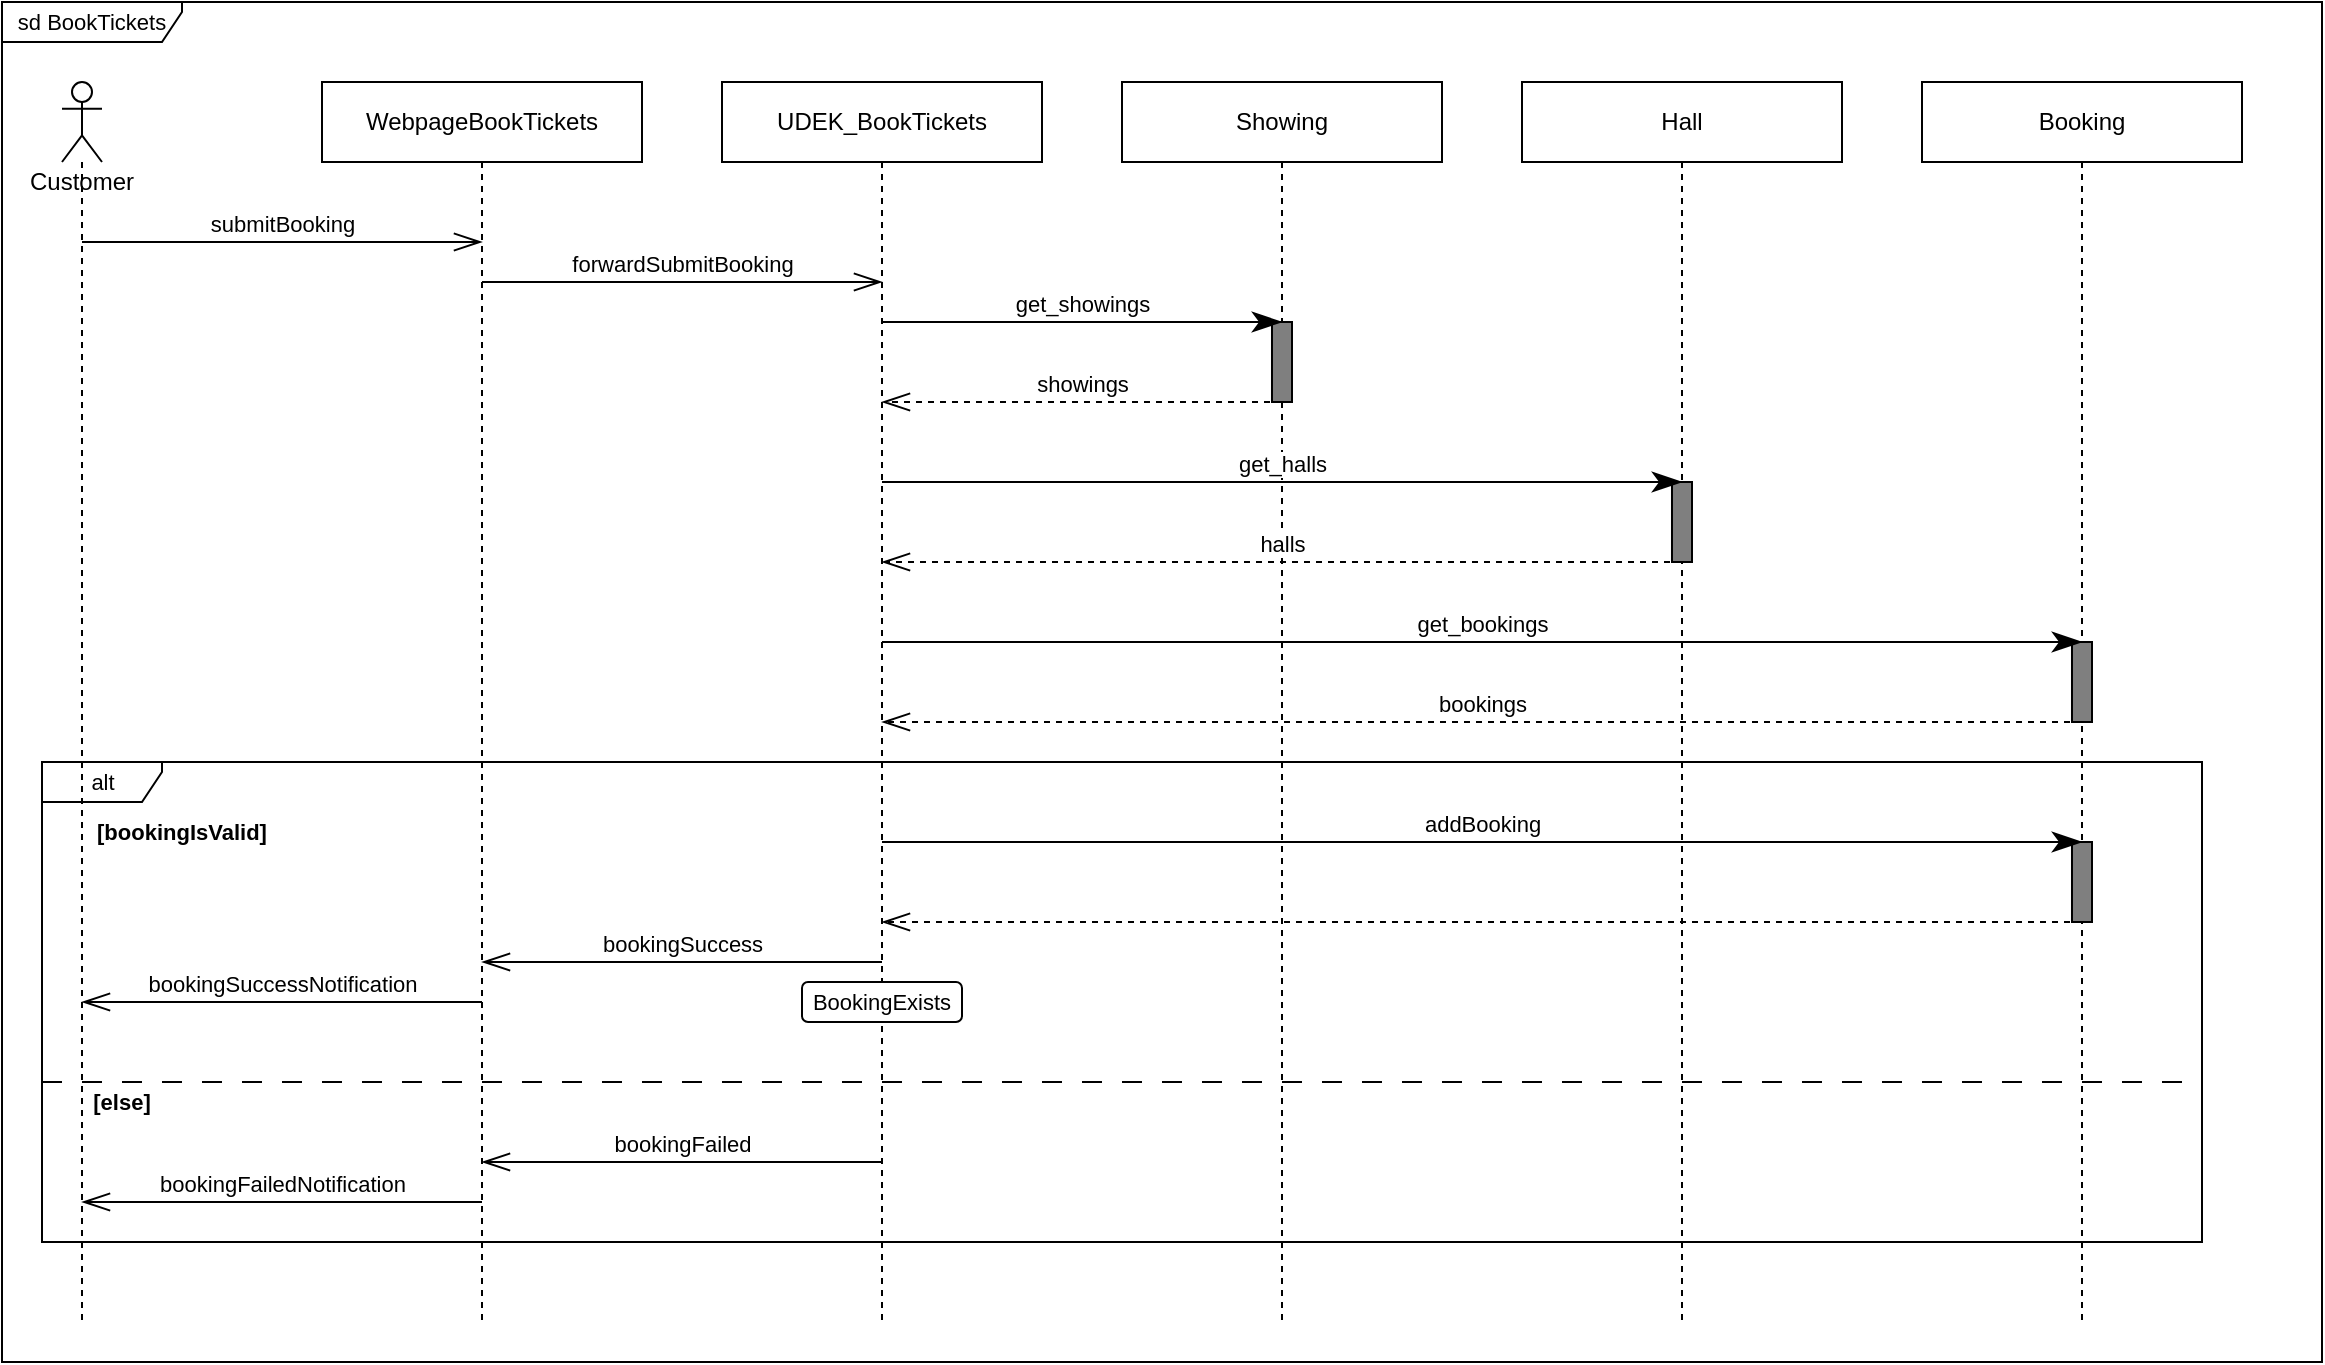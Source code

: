 <mxfile version="16.5.1" type="device"><diagram id="UbSpJXMvINvI6A48w-Lx" name="Page-1"><mxGraphModel dx="1102" dy="1025" grid="1" gridSize="10" guides="1" tooltips="1" connect="1" arrows="1" fold="1" page="1" pageScale="1" pageWidth="3300" pageHeight="2339" math="0" shadow="0"><root><mxCell id="0"/><mxCell id="X5XjearkuYIkrU80L7tD-60" value="Diagram Frame" style="locked=1;" parent="0"/><mxCell id="X5XjearkuYIkrU80L7tD-62" value="sd BookTickets" style="shape=umlFrame;whiteSpace=wrap;html=1;fontFamily=Helvetica;fontSize=11;fontColor=default;strokeWidth=1;fillColor=default;gradientColor=none;width=90;height=20;connectable=0;allowArrows=0;" parent="X5XjearkuYIkrU80L7tD-60" vertex="1"><mxGeometry x="40" y="40" width="1160" height="680" as="geometry"/></mxCell><object label="Lifelines&#10;" id="1"><mxCell style="" parent="0"/></object><mxCell id="X5XjearkuYIkrU80L7tD-1" value="Customer" style="shape=umlLifeline;participant=umlActor;perimeter=lifelinePerimeter;whiteSpace=wrap;html=1;container=0;collapsible=0;recursiveResize=0;verticalAlign=top;spacingTop=36;outlineConnect=0;connectable=0;allowArrows=0;" parent="1" vertex="1"><mxGeometry x="70" y="80" width="20" height="620" as="geometry"/></mxCell><mxCell id="X5XjearkuYIkrU80L7tD-2" value="UDEK_BookTickets" style="shape=umlLifeline;perimeter=lifelinePerimeter;whiteSpace=wrap;html=1;container=0;collapsible=0;recursiveResize=0;outlineConnect=0;connectable=0;allowArrows=0;" parent="1" vertex="1"><mxGeometry x="400" y="80" width="160" height="620" as="geometry"/></mxCell><mxCell id="X5XjearkuYIkrU80L7tD-3" value="WebpageBookTickets" style="shape=umlLifeline;perimeter=lifelinePerimeter;whiteSpace=wrap;html=1;container=0;collapsible=0;recursiveResize=0;outlineConnect=0;connectable=0;allowArrows=0;" parent="1" vertex="1"><mxGeometry x="200" y="80" width="160" height="620" as="geometry"/></mxCell><mxCell id="X5XjearkuYIkrU80L7tD-4" value="Showing" style="shape=umlLifeline;perimeter=lifelinePerimeter;whiteSpace=wrap;html=1;container=0;collapsible=0;recursiveResize=0;outlineConnect=0;connectable=0;allowArrows=0;" parent="1" vertex="1"><mxGeometry x="600" y="80" width="160" height="620" as="geometry"/></mxCell><mxCell id="pIz_2mdzQ10Mj_JowrwZ-1" value="Hall" style="shape=umlLifeline;perimeter=lifelinePerimeter;whiteSpace=wrap;html=1;container=0;collapsible=0;recursiveResize=0;outlineConnect=0;connectable=0;allowArrows=0;" parent="1" vertex="1"><mxGeometry x="800" y="80" width="160" height="620" as="geometry"/></mxCell><mxCell id="pIz_2mdzQ10Mj_JowrwZ-2" value="Booking" style="shape=umlLifeline;perimeter=lifelinePerimeter;whiteSpace=wrap;html=1;container=0;collapsible=0;recursiveResize=0;outlineConnect=0;connectable=0;allowArrows=0;" parent="1" vertex="1"><mxGeometry x="1000" y="80" width="160" height="620" as="geometry"/></mxCell><object label="Frames" id="X5XjearkuYIkrU80L7tD-9"><mxCell style="" parent="0"/></object><mxCell id="X5XjearkuYIkrU80L7tD-24" value="alt" style="shape=umlFrame;tabWidth=110;tabHeight=30;tabPosition=left;html=1;boundedLbl=1;labelInHeader=1;width=60;height=20;fontFamily=Helvetica;fontSize=11;fontColor=default;fillColor=none;connectable=0;allowArrows=0;dropTarget=0;recursiveResize=0;" parent="X5XjearkuYIkrU80L7tD-9" vertex="1"><mxGeometry x="60" y="420" width="1080" height="240" as="geometry"/></mxCell><mxCell id="X5XjearkuYIkrU80L7tD-25" value="" style="line;strokeWidth=1;dashed=1;dashPattern=10 10" parent="X5XjearkuYIkrU80L7tD-24" vertex="1"><mxGeometry y="150" width="1080" height="20" as="geometry"/></mxCell><mxCell id="X5XjearkuYIkrU80L7tD-26" value="&lt;b&gt;[bookingIsValid]&lt;/b&gt;" style="text;html=1;strokeColor=none;fillColor=none;align=center;verticalAlign=middle;whiteSpace=wrap;rounded=0;dashed=1;fontFamily=Helvetica;fontSize=11;fontColor=default;" parent="X5XjearkuYIkrU80L7tD-24" vertex="1"><mxGeometry x="20" y="20" width="100" height="30" as="geometry"/></mxCell><mxCell id="X5XjearkuYIkrU80L7tD-27" value="&lt;b&gt;[else]&lt;/b&gt;" style="text;html=1;strokeColor=none;fillColor=none;align=center;verticalAlign=middle;whiteSpace=wrap;rounded=0;dashed=1;fontFamily=Helvetica;fontSize=11;fontColor=default;" parent="X5XjearkuYIkrU80L7tD-24" vertex="1"><mxGeometry x="20" y="160" width="40" height="20" as="geometry"/></mxCell><object label="Boxes" id="X5XjearkuYIkrU80L7tD-17"><mxCell style="" parent="0"/></object><mxCell id="X5XjearkuYIkrU80L7tD-18" value="" style="rounded=0;whiteSpace=wrap;html=1;fontFamily=Helvetica;fontSize=11;fontColor=default;fillColor=#7F7F7F;imageAlign=left;" parent="X5XjearkuYIkrU80L7tD-17" vertex="1"><mxGeometry x="675" y="200" width="10" height="40" as="geometry"/></mxCell><mxCell id="pIz_2mdzQ10Mj_JowrwZ-4" value="" style="rounded=0;whiteSpace=wrap;html=1;fontFamily=Helvetica;fontSize=11;fontColor=default;fillColor=#7F7F7F;imageAlign=left;" parent="X5XjearkuYIkrU80L7tD-17" vertex="1"><mxGeometry x="875" y="280" width="10" height="40" as="geometry"/></mxCell><mxCell id="pIz_2mdzQ10Mj_JowrwZ-6" value="" style="rounded=0;whiteSpace=wrap;html=1;fontFamily=Helvetica;fontSize=11;fontColor=default;fillColor=#7F7F7F;imageAlign=left;" parent="X5XjearkuYIkrU80L7tD-17" vertex="1"><mxGeometry x="1075" y="360" width="10" height="40" as="geometry"/></mxCell><mxCell id="pIz_2mdzQ10Mj_JowrwZ-14" value="" style="rounded=0;whiteSpace=wrap;html=1;fontFamily=Helvetica;fontSize=11;fontColor=default;fillColor=#7F7F7F;imageAlign=left;" parent="X5XjearkuYIkrU80L7tD-17" vertex="1"><mxGeometry x="1075" y="460" width="10" height="40" as="geometry"/></mxCell><object label="Arrows&#10;" id="X5XjearkuYIkrU80L7tD-5"><mxCell style="" parent="0"/></object><mxCell id="X5XjearkuYIkrU80L7tD-7" value="submitBooking" style="endArrow=openThin;html=1;rounded=0;labelBackgroundColor=default;fontFamily=Helvetica;fontSize=11;fontColor=default;startSize=12;endSize=12;strokeColor=default;shape=connector;endFill=0;verticalAlign=bottom;" parent="X5XjearkuYIkrU80L7tD-5" edge="1"><mxGeometry width="50" height="50" relative="1" as="geometry"><mxPoint x="80" y="160" as="sourcePoint"/><mxPoint x="280" y="160" as="targetPoint"/></mxGeometry></mxCell><mxCell id="X5XjearkuYIkrU80L7tD-8" value="forwardSubmitBooking" style="endArrow=openThin;html=1;rounded=0;labelBackgroundColor=default;fontFamily=Helvetica;fontSize=11;fontColor=default;startSize=12;endSize=12;strokeColor=default;shape=connector;endFill=0;verticalAlign=bottom;" parent="X5XjearkuYIkrU80L7tD-5" edge="1"><mxGeometry width="50" height="50" relative="1" as="geometry"><mxPoint x="280" y="180" as="sourcePoint"/><mxPoint x="480" y="180" as="targetPoint"/></mxGeometry></mxCell><mxCell id="X5XjearkuYIkrU80L7tD-28" value="addBooking" style="endArrow=classicThin;html=1;rounded=0;labelBackgroundColor=default;fontFamily=Helvetica;fontSize=11;fontColor=default;startSize=12;endSize=12;strokeColor=default;shape=connector;endFill=1;verticalAlign=bottom;" parent="X5XjearkuYIkrU80L7tD-5" edge="1"><mxGeometry width="50" height="50" relative="1" as="geometry"><mxPoint x="480" y="460" as="sourcePoint"/><mxPoint x="1080" y="460" as="targetPoint"/></mxGeometry></mxCell><mxCell id="X5XjearkuYIkrU80L7tD-30" value="bookingSuccess" style="endArrow=openThin;html=1;rounded=0;labelBackgroundColor=default;fontFamily=Helvetica;fontSize=11;fontColor=default;startSize=12;endSize=12;strokeColor=default;shape=connector;endFill=0;verticalAlign=bottom;" parent="X5XjearkuYIkrU80L7tD-5" edge="1"><mxGeometry width="50" height="50" relative="1" as="geometry"><mxPoint x="480" y="520" as="sourcePoint"/><mxPoint x="280" y="520" as="targetPoint"/></mxGeometry></mxCell><mxCell id="X5XjearkuYIkrU80L7tD-31" value="bookingFailed" style="endArrow=openThin;html=1;rounded=0;labelBackgroundColor=default;fontFamily=Helvetica;fontSize=11;fontColor=default;startSize=12;endSize=12;strokeColor=default;shape=connector;endFill=0;verticalAlign=bottom;" parent="X5XjearkuYIkrU80L7tD-5" edge="1"><mxGeometry width="50" height="50" relative="1" as="geometry"><mxPoint x="480" y="620" as="sourcePoint"/><mxPoint x="280" y="620" as="targetPoint"/></mxGeometry></mxCell><mxCell id="X5XjearkuYIkrU80L7tD-32" value="bookingSuccessNotification" style="endArrow=openThin;html=1;rounded=0;labelBackgroundColor=default;fontFamily=Helvetica;fontSize=11;fontColor=default;startSize=12;endSize=12;strokeColor=default;shape=connector;endFill=0;verticalAlign=bottom;" parent="X5XjearkuYIkrU80L7tD-5" edge="1"><mxGeometry width="50" height="50" relative="1" as="geometry"><mxPoint x="280" y="540" as="sourcePoint"/><mxPoint x="80" y="540" as="targetPoint"/></mxGeometry></mxCell><mxCell id="X5XjearkuYIkrU80L7tD-34" value="bookingFailedNotification" style="endArrow=openThin;html=1;rounded=0;labelBackgroundColor=default;fontFamily=Helvetica;fontSize=11;fontColor=default;startSize=12;endSize=12;strokeColor=default;shape=connector;endFill=0;verticalAlign=bottom;" parent="X5XjearkuYIkrU80L7tD-5" edge="1"><mxGeometry width="50" height="50" relative="1" as="geometry"><mxPoint x="280" y="640" as="sourcePoint"/><mxPoint x="80" y="640" as="targetPoint"/></mxGeometry></mxCell><mxCell id="X5XjearkuYIkrU80L7tD-35" value="showings" style="edgeStyle=none;shape=connector;rounded=0;orthogonalLoop=1;jettySize=auto;html=1;labelBackgroundColor=default;fontFamily=Helvetica;fontSize=11;fontColor=default;endArrow=openThin;endFill=0;startSize=12;endSize=12;strokeColor=default;dashed=1;verticalAlign=bottom;" parent="X5XjearkuYIkrU80L7tD-5" edge="1"><mxGeometry relative="1" as="geometry"><mxPoint x="480" y="240" as="targetPoint"/><mxPoint x="680" y="240" as="sourcePoint"/></mxGeometry></mxCell><mxCell id="X5XjearkuYIkrU80L7tD-36" value="get_showings" style="endArrow=classicThin;html=1;rounded=0;labelBackgroundColor=default;fontFamily=Helvetica;fontSize=11;fontColor=default;startSize=12;endSize=12;strokeColor=default;shape=connector;endFill=1;verticalAlign=bottom;" parent="X5XjearkuYIkrU80L7tD-5" edge="1"><mxGeometry width="50" height="50" relative="1" as="geometry"><mxPoint x="480" y="200" as="sourcePoint"/><mxPoint x="680" y="200" as="targetPoint"/></mxGeometry></mxCell><mxCell id="pIz_2mdzQ10Mj_JowrwZ-3" value="get_halls" style="endArrow=classicThin;html=1;rounded=0;labelBackgroundColor=default;fontFamily=Helvetica;fontSize=11;fontColor=default;startSize=12;endSize=12;strokeColor=default;shape=connector;endFill=1;verticalAlign=bottom;" parent="X5XjearkuYIkrU80L7tD-5" edge="1"><mxGeometry width="50" height="50" relative="1" as="geometry"><mxPoint x="480" y="280" as="sourcePoint"/><mxPoint x="880" y="280" as="targetPoint"/></mxGeometry></mxCell><mxCell id="pIz_2mdzQ10Mj_JowrwZ-5" value="halls" style="edgeStyle=none;shape=connector;rounded=0;orthogonalLoop=1;jettySize=auto;html=1;labelBackgroundColor=default;fontFamily=Helvetica;fontSize=11;fontColor=default;endArrow=openThin;endFill=0;startSize=12;endSize=12;strokeColor=default;dashed=1;verticalAlign=bottom;" parent="X5XjearkuYIkrU80L7tD-5" edge="1"><mxGeometry relative="1" as="geometry"><mxPoint x="480" y="320" as="targetPoint"/><mxPoint x="880" y="320" as="sourcePoint"/></mxGeometry></mxCell><mxCell id="pIz_2mdzQ10Mj_JowrwZ-7" value="get_bookings" style="endArrow=classicThin;html=1;rounded=0;labelBackgroundColor=default;fontFamily=Helvetica;fontSize=11;fontColor=default;startSize=12;endSize=12;strokeColor=default;shape=connector;endFill=1;verticalAlign=bottom;" parent="X5XjearkuYIkrU80L7tD-5" edge="1"><mxGeometry width="50" height="50" relative="1" as="geometry"><mxPoint x="480" y="360" as="sourcePoint"/><mxPoint x="1080" y="360" as="targetPoint"/></mxGeometry></mxCell><mxCell id="pIz_2mdzQ10Mj_JowrwZ-8" value="bookings" style="edgeStyle=none;shape=connector;rounded=0;orthogonalLoop=1;jettySize=auto;html=1;labelBackgroundColor=default;fontFamily=Helvetica;fontSize=11;fontColor=default;endArrow=openThin;endFill=0;startSize=12;endSize=12;strokeColor=default;dashed=1;verticalAlign=bottom;" parent="X5XjearkuYIkrU80L7tD-5" edge="1"><mxGeometry relative="1" as="geometry"><mxPoint x="480" y="400" as="targetPoint"/><mxPoint x="1080" y="400" as="sourcePoint"/></mxGeometry></mxCell><mxCell id="pIz_2mdzQ10Mj_JowrwZ-15" value="" style="edgeStyle=none;shape=connector;rounded=0;orthogonalLoop=1;jettySize=auto;html=1;labelBackgroundColor=default;fontFamily=Helvetica;fontSize=11;fontColor=default;endArrow=openThin;endFill=0;startSize=12;endSize=12;strokeColor=default;dashed=1;verticalAlign=bottom;" parent="X5XjearkuYIkrU80L7tD-5" edge="1"><mxGeometry relative="1" as="geometry"><mxPoint x="480" y="500" as="targetPoint"/><mxPoint x="1080" y="500" as="sourcePoint"/></mxGeometry></mxCell><object label="Predicates" id="X5XjearkuYIkrU80L7tD-38"><mxCell style="" parent="0"/></object><mxCell id="X5XjearkuYIkrU80L7tD-49" value="BookingExists" style="rounded=1;whiteSpace=wrap;html=1;fontFamily=Helvetica;fontSize=11;fontColor=default;strokeWidth=1;fillColor=default;gradientColor=none;" parent="X5XjearkuYIkrU80L7tD-38" vertex="1"><mxGeometry x="440" y="530" width="80" height="20" as="geometry"/></mxCell></root></mxGraphModel></diagram></mxfile>